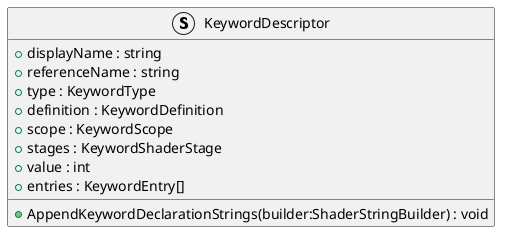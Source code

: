 @startuml
struct KeywordDescriptor {
    + displayName : string
    + referenceName : string
    + type : KeywordType
    + definition : KeywordDefinition
    + scope : KeywordScope
    + stages : KeywordShaderStage
    + value : int
    + entries : KeywordEntry[]
    + AppendKeywordDeclarationStrings(builder:ShaderStringBuilder) : void
}
@enduml
